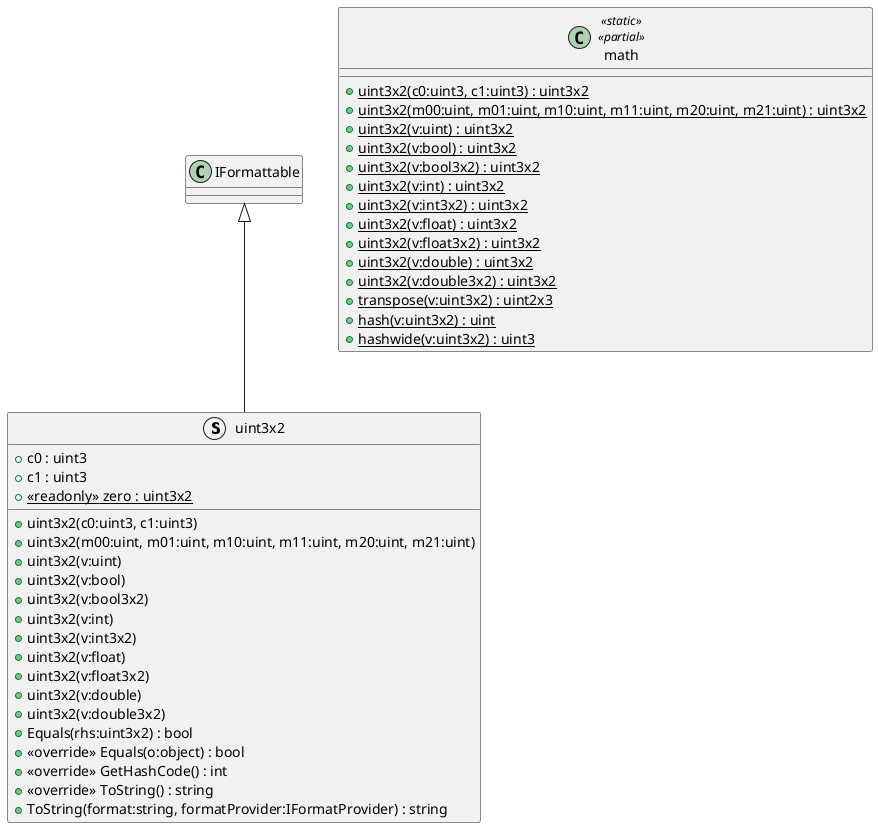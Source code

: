 @startuml
struct uint3x2 {
    + c0 : uint3
    + c1 : uint3
    + {static} <<readonly>> zero : uint3x2
    + uint3x2(c0:uint3, c1:uint3)
    + uint3x2(m00:uint, m01:uint, m10:uint, m11:uint, m20:uint, m21:uint)
    + uint3x2(v:uint)
    + uint3x2(v:bool)
    + uint3x2(v:bool3x2)
    + uint3x2(v:int)
    + uint3x2(v:int3x2)
    + uint3x2(v:float)
    + uint3x2(v:float3x2)
    + uint3x2(v:double)
    + uint3x2(v:double3x2)
    + Equals(rhs:uint3x2) : bool
    + <<override>> Equals(o:object) : bool
    + <<override>> GetHashCode() : int
    + <<override>> ToString() : string
    + ToString(format:string, formatProvider:IFormatProvider) : string
}
class math <<static>> <<partial>> {
    + {static} uint3x2(c0:uint3, c1:uint3) : uint3x2
    + {static} uint3x2(m00:uint, m01:uint, m10:uint, m11:uint, m20:uint, m21:uint) : uint3x2
    + {static} uint3x2(v:uint) : uint3x2
    + {static} uint3x2(v:bool) : uint3x2
    + {static} uint3x2(v:bool3x2) : uint3x2
    + {static} uint3x2(v:int) : uint3x2
    + {static} uint3x2(v:int3x2) : uint3x2
    + {static} uint3x2(v:float) : uint3x2
    + {static} uint3x2(v:float3x2) : uint3x2
    + {static} uint3x2(v:double) : uint3x2
    + {static} uint3x2(v:double3x2) : uint3x2
    + {static} transpose(v:uint3x2) : uint2x3
    + {static} hash(v:uint3x2) : uint
    + {static} hashwide(v:uint3x2) : uint3
}
IFormattable <|-- uint3x2
@enduml
